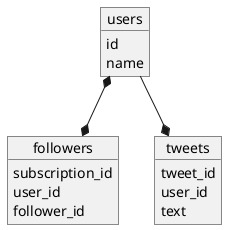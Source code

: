 @startuml

object users {
  id
  name
}

object followers {
  subscription_id
  user_id
  follower_id
}

object tweets {
  tweet_id
  user_id
  text
}

users *--* followers

users --* tweets

@enduml
